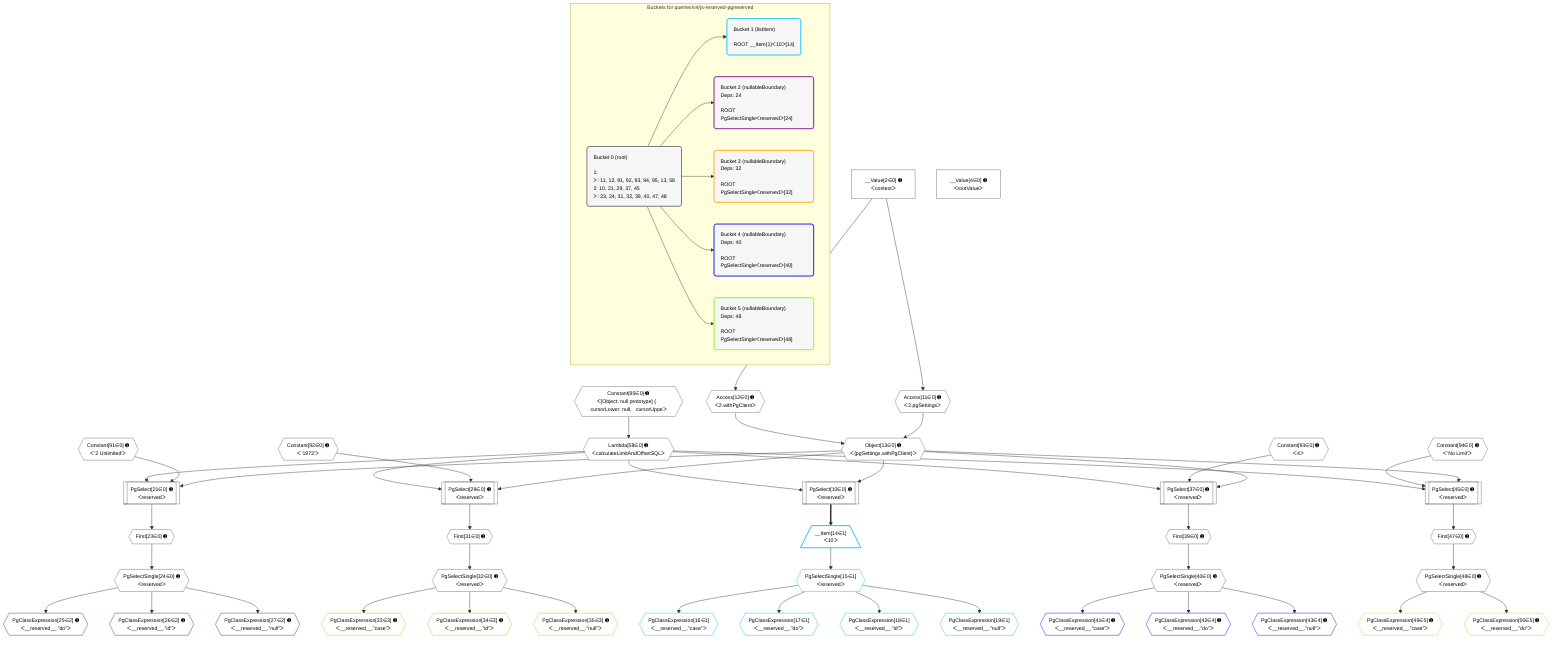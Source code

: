 %%{init: {'themeVariables': { 'fontSize': '12px'}}}%%
graph TD
    classDef path fill:#eee,stroke:#000,color:#000
    classDef plan fill:#fff,stroke-width:1px,color:#000
    classDef itemplan fill:#fff,stroke-width:2px,color:#000
    classDef unbatchedplan fill:#dff,stroke-width:1px,color:#000
    classDef sideeffectplan fill:#fcc,stroke-width:2px,color:#000
    classDef bucket fill:#f6f6f6,color:#000,stroke-width:2px,text-align:left


    %% plan dependencies
    PgSelect21[["PgSelect[21∈0] ➊<br />ᐸreservedᐳ"]]:::plan
    Object13{{"Object[13∈0] ➊<br />ᐸ{pgSettings,withPgClient}ᐳ"}}:::plan
    Constant91{{"Constant[91∈0] ➊<br />ᐸ'2 Unlimited'ᐳ"}}:::plan
    Lambda58{{"Lambda[58∈0] ➊<br />ᐸcalculateLimitAndOffsetSQLᐳ"}}:::plan
    Object13 & Constant91 & Lambda58 --> PgSelect21
    PgSelect29[["PgSelect[29∈0] ➊<br />ᐸreservedᐳ"]]:::plan
    Constant92{{"Constant[92∈0] ➊<br />ᐸ'1973'ᐳ"}}:::plan
    Object13 & Constant92 & Lambda58 --> PgSelect29
    PgSelect37[["PgSelect[37∈0] ➊<br />ᐸreservedᐳ"]]:::plan
    Constant93{{"Constant[93∈0] ➊<br />ᐸ4ᐳ"}}:::plan
    Object13 & Constant93 & Lambda58 --> PgSelect37
    PgSelect45[["PgSelect[45∈0] ➊<br />ᐸreservedᐳ"]]:::plan
    Constant94{{"Constant[94∈0] ➊<br />ᐸ'No Limit'ᐳ"}}:::plan
    Object13 & Constant94 & Lambda58 --> PgSelect45
    PgSelect10[["PgSelect[10∈0] ➊<br />ᐸreservedᐳ"]]:::plan
    Object13 & Lambda58 --> PgSelect10
    Access11{{"Access[11∈0] ➊<br />ᐸ2.pgSettingsᐳ"}}:::plan
    Access12{{"Access[12∈0] ➊<br />ᐸ2.withPgClientᐳ"}}:::plan
    Access11 & Access12 --> Object13
    __Value2["__Value[2∈0] ➊<br />ᐸcontextᐳ"]:::plan
    __Value2 --> Access11
    __Value2 --> Access12
    First23{{"First[23∈0] ➊"}}:::plan
    PgSelect21 --> First23
    PgSelectSingle24{{"PgSelectSingle[24∈0] ➊<br />ᐸreservedᐳ"}}:::plan
    First23 --> PgSelectSingle24
    First31{{"First[31∈0] ➊"}}:::plan
    PgSelect29 --> First31
    PgSelectSingle32{{"PgSelectSingle[32∈0] ➊<br />ᐸreservedᐳ"}}:::plan
    First31 --> PgSelectSingle32
    First39{{"First[39∈0] ➊"}}:::plan
    PgSelect37 --> First39
    PgSelectSingle40{{"PgSelectSingle[40∈0] ➊<br />ᐸreservedᐳ"}}:::plan
    First39 --> PgSelectSingle40
    First47{{"First[47∈0] ➊"}}:::plan
    PgSelect45 --> First47
    PgSelectSingle48{{"PgSelectSingle[48∈0] ➊<br />ᐸreservedᐳ"}}:::plan
    First47 --> PgSelectSingle48
    Constant95{{"Constant[95∈0] ➊<br />ᐸ[Object: null prototype] {   cursorLower: null,   cursorUppeᐳ"}}:::plan
    Constant95 --> Lambda58
    __Value4["__Value[4∈0] ➊<br />ᐸrootValueᐳ"]:::plan
    __Item14[/"__Item[14∈1]<br />ᐸ10ᐳ"\]:::itemplan
    PgSelect10 ==> __Item14
    PgSelectSingle15{{"PgSelectSingle[15∈1]<br />ᐸreservedᐳ"}}:::plan
    __Item14 --> PgSelectSingle15
    PgClassExpression16{{"PgClassExpression[16∈1]<br />ᐸ__reserved__.”case”ᐳ"}}:::plan
    PgSelectSingle15 --> PgClassExpression16
    PgClassExpression17{{"PgClassExpression[17∈1]<br />ᐸ__reserved__.”do”ᐳ"}}:::plan
    PgSelectSingle15 --> PgClassExpression17
    PgClassExpression18{{"PgClassExpression[18∈1]<br />ᐸ__reserved__.”id”ᐳ"}}:::plan
    PgSelectSingle15 --> PgClassExpression18
    PgClassExpression19{{"PgClassExpression[19∈1]<br />ᐸ__reserved__.”null”ᐳ"}}:::plan
    PgSelectSingle15 --> PgClassExpression19
    PgClassExpression25{{"PgClassExpression[25∈2] ➊<br />ᐸ__reserved__.”do”ᐳ"}}:::plan
    PgSelectSingle24 --> PgClassExpression25
    PgClassExpression26{{"PgClassExpression[26∈2] ➊<br />ᐸ__reserved__.”id”ᐳ"}}:::plan
    PgSelectSingle24 --> PgClassExpression26
    PgClassExpression27{{"PgClassExpression[27∈2] ➊<br />ᐸ__reserved__.”null”ᐳ"}}:::plan
    PgSelectSingle24 --> PgClassExpression27
    PgClassExpression33{{"PgClassExpression[33∈3] ➊<br />ᐸ__reserved__.”case”ᐳ"}}:::plan
    PgSelectSingle32 --> PgClassExpression33
    PgClassExpression34{{"PgClassExpression[34∈3] ➊<br />ᐸ__reserved__.”id”ᐳ"}}:::plan
    PgSelectSingle32 --> PgClassExpression34
    PgClassExpression35{{"PgClassExpression[35∈3] ➊<br />ᐸ__reserved__.”null”ᐳ"}}:::plan
    PgSelectSingle32 --> PgClassExpression35
    PgClassExpression41{{"PgClassExpression[41∈4] ➊<br />ᐸ__reserved__.”case”ᐳ"}}:::plan
    PgSelectSingle40 --> PgClassExpression41
    PgClassExpression42{{"PgClassExpression[42∈4] ➊<br />ᐸ__reserved__.”do”ᐳ"}}:::plan
    PgSelectSingle40 --> PgClassExpression42
    PgClassExpression43{{"PgClassExpression[43∈4] ➊<br />ᐸ__reserved__.”null”ᐳ"}}:::plan
    PgSelectSingle40 --> PgClassExpression43
    PgClassExpression49{{"PgClassExpression[49∈5] ➊<br />ᐸ__reserved__.”case”ᐳ"}}:::plan
    PgSelectSingle48 --> PgClassExpression49
    PgClassExpression50{{"PgClassExpression[50∈5] ➊<br />ᐸ__reserved__.”do”ᐳ"}}:::plan
    PgSelectSingle48 --> PgClassExpression50

    %% define steps

    subgraph "Buckets for queries/v4/js-reserved-pgreserved"
    Bucket0("Bucket 0 (root)<br /><br />1: <br />ᐳ: 11, 12, 91, 92, 93, 94, 95, 13, 58<br />2: 10, 21, 29, 37, 45<br />ᐳ: 23, 24, 31, 32, 39, 40, 47, 48"):::bucket
    classDef bucket0 stroke:#696969
    class Bucket0,__Value2,__Value4,PgSelect10,Access11,Access12,Object13,PgSelect21,First23,PgSelectSingle24,PgSelect29,First31,PgSelectSingle32,PgSelect37,First39,PgSelectSingle40,PgSelect45,First47,PgSelectSingle48,Lambda58,Constant91,Constant92,Constant93,Constant94,Constant95 bucket0
    Bucket1("Bucket 1 (listItem)<br /><br />ROOT __Item{1}ᐸ10ᐳ[14]"):::bucket
    classDef bucket1 stroke:#00bfff
    class Bucket1,__Item14,PgSelectSingle15,PgClassExpression16,PgClassExpression17,PgClassExpression18,PgClassExpression19 bucket1
    Bucket2("Bucket 2 (nullableBoundary)<br />Deps: 24<br /><br />ROOT PgSelectSingleᐸreservedᐳ[24]"):::bucket
    classDef bucket2 stroke:#7f007f
    class Bucket2,PgClassExpression25,PgClassExpression26,PgClassExpression27 bucket2
    Bucket3("Bucket 3 (nullableBoundary)<br />Deps: 32<br /><br />ROOT PgSelectSingleᐸreservedᐳ[32]"):::bucket
    classDef bucket3 stroke:#ffa500
    class Bucket3,PgClassExpression33,PgClassExpression34,PgClassExpression35 bucket3
    Bucket4("Bucket 4 (nullableBoundary)<br />Deps: 40<br /><br />ROOT PgSelectSingleᐸreservedᐳ[40]"):::bucket
    classDef bucket4 stroke:#0000ff
    class Bucket4,PgClassExpression41,PgClassExpression42,PgClassExpression43 bucket4
    Bucket5("Bucket 5 (nullableBoundary)<br />Deps: 48<br /><br />ROOT PgSelectSingleᐸreservedᐳ[48]"):::bucket
    classDef bucket5 stroke:#7fff00
    class Bucket5,PgClassExpression49,PgClassExpression50 bucket5
    Bucket0 --> Bucket1 & Bucket2 & Bucket3 & Bucket4 & Bucket5
    end